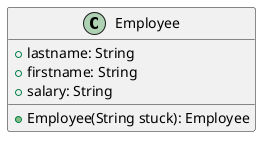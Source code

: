 @startuml
'https://plantuml.com/sequence-diagram
class Employee{
+lastname: String
+firstname: String
+salary: String
+Employee(String stuck): Employee
}

@enduml